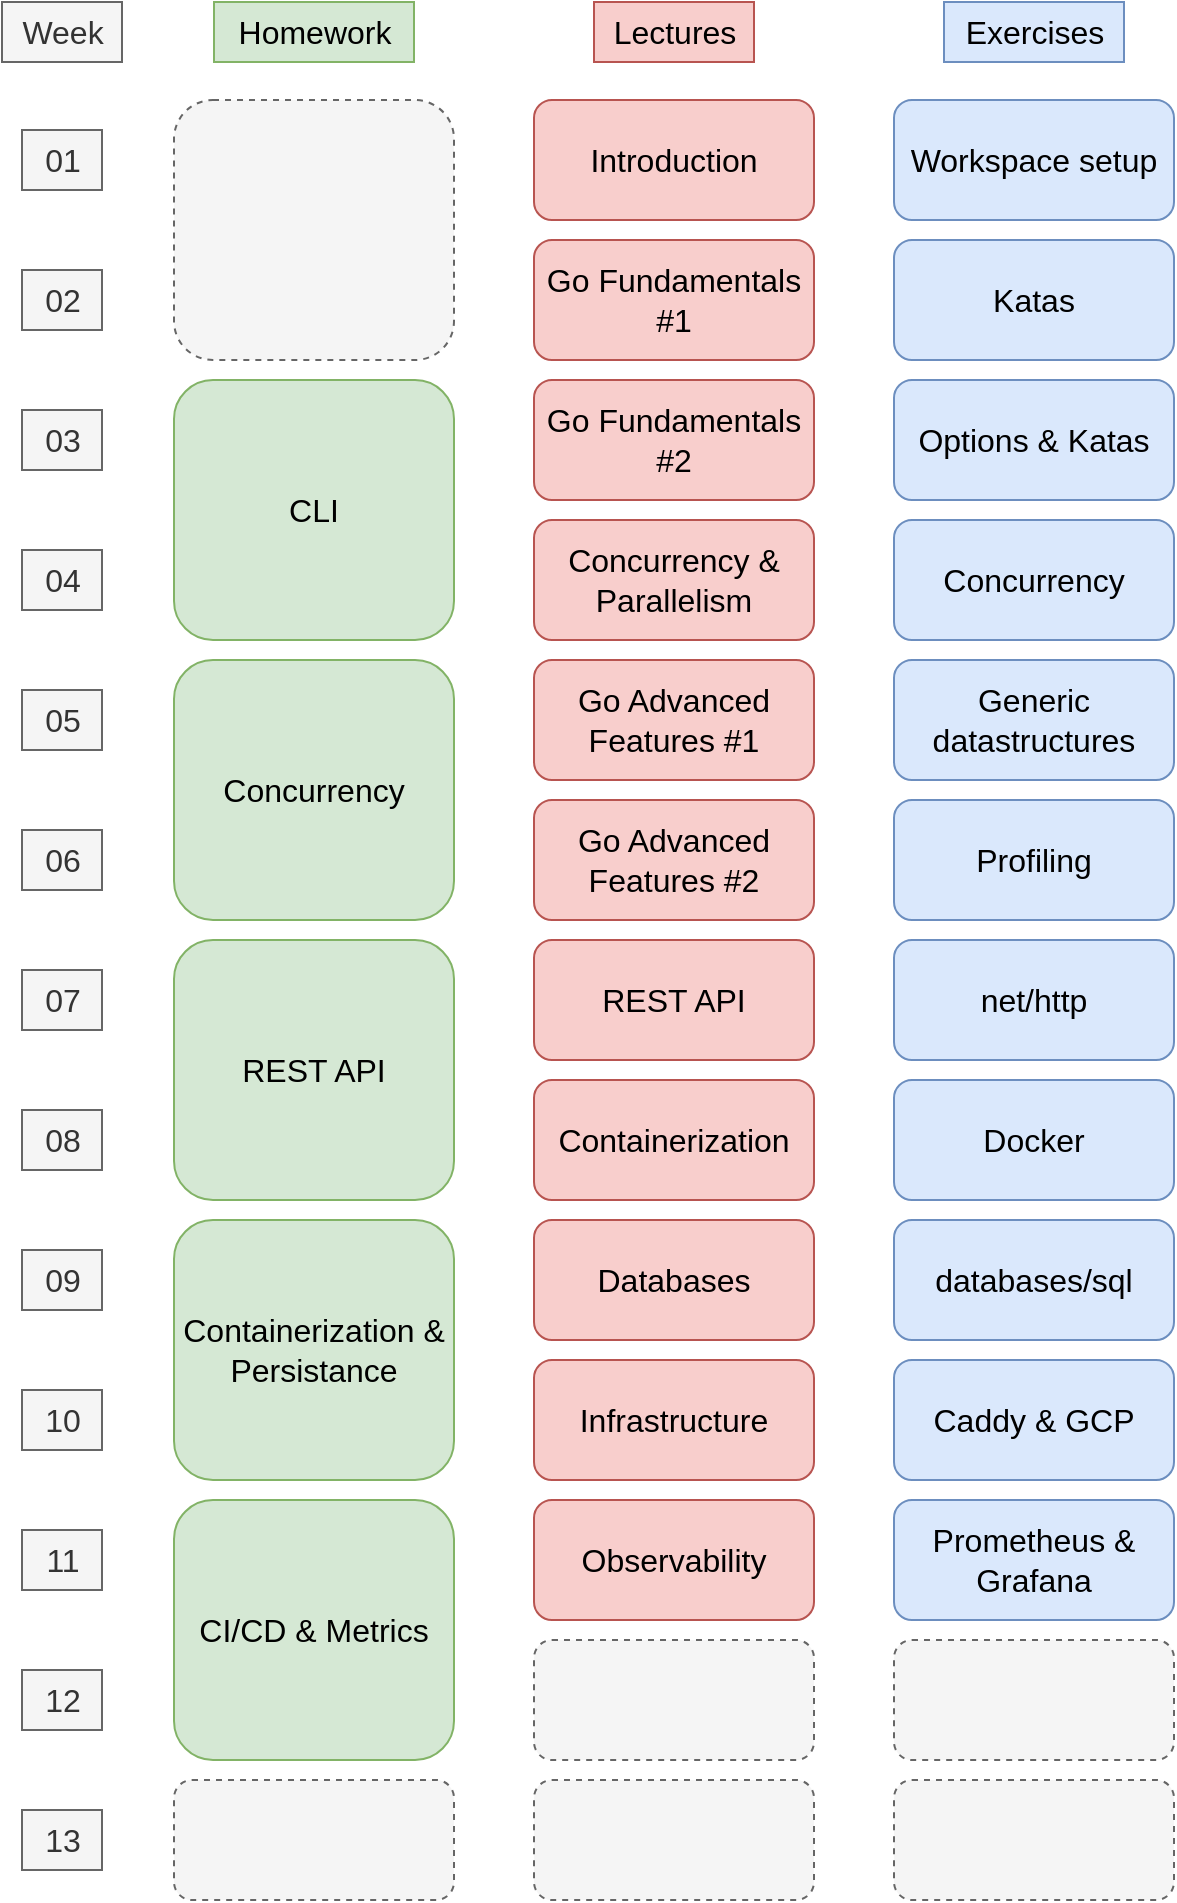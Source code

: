 <mxfile version="24.4.0" type="device">
  <diagram name="Page-1" id="BFdQ66ABjdLcpmXtD36v">
    <mxGraphModel dx="3330" dy="1640" grid="1" gridSize="10" guides="1" tooltips="1" connect="1" arrows="1" fold="1" page="0" pageScale="1" pageWidth="827" pageHeight="1169" math="0" shadow="0">
      <root>
        <mxCell id="0" />
        <mxCell id="1" parent="0" />
        <mxCell id="KnodmlbBTQH3kh3YxPPO-1" value="Week" style="text;html=1;align=center;verticalAlign=middle;resizable=0;points=[];autosize=1;strokeColor=#666666;fillColor=#f5f5f5;fontSize=16;fontColor=#333333;" parent="1" vertex="1">
          <mxGeometry x="-76" y="-249" width="60" height="30" as="geometry" />
        </mxCell>
        <mxCell id="KnodmlbBTQH3kh3YxPPO-2" value="Homework" style="text;html=1;align=center;verticalAlign=middle;resizable=0;points=[];autosize=1;strokeColor=#82b366;fillColor=#d5e8d4;fontSize=16;" parent="1" vertex="1">
          <mxGeometry x="30" y="-249" width="100" height="30" as="geometry" />
        </mxCell>
        <mxCell id="KnodmlbBTQH3kh3YxPPO-3" value="Lectures" style="text;html=1;align=center;verticalAlign=middle;resizable=0;points=[];autosize=1;strokeColor=#b85450;fillColor=#f8cecc;fontSize=16;" parent="1" vertex="1">
          <mxGeometry x="220" y="-249" width="80" height="30" as="geometry" />
        </mxCell>
        <mxCell id="KnodmlbBTQH3kh3YxPPO-4" value="Exercises" style="text;html=1;align=center;verticalAlign=middle;resizable=0;points=[];autosize=1;strokeColor=#6c8ebf;fillColor=#dae8fc;fontSize=16;" parent="1" vertex="1">
          <mxGeometry x="395" y="-249" width="90" height="30" as="geometry" />
        </mxCell>
        <mxCell id="KnodmlbBTQH3kh3YxPPO-5" value="Introduction" style="rounded=1;whiteSpace=wrap;html=1;fontSize=16;fillColor=#f8cecc;strokeColor=#b85450;" parent="1" vertex="1">
          <mxGeometry x="190" y="-200" width="140" height="60" as="geometry" />
        </mxCell>
        <mxCell id="KnodmlbBTQH3kh3YxPPO-6" value="01" style="text;html=1;align=center;verticalAlign=middle;resizable=0;points=[];autosize=1;strokeColor=#666666;fillColor=#f5f5f5;fontSize=16;fontColor=#333333;" parent="1" vertex="1">
          <mxGeometry x="-66" y="-185" width="40" height="30" as="geometry" />
        </mxCell>
        <mxCell id="KnodmlbBTQH3kh3YxPPO-8" value="02" style="text;html=1;align=center;verticalAlign=middle;resizable=0;points=[];autosize=1;strokeColor=#666666;fillColor=#f5f5f5;fontSize=16;fontColor=#333333;" parent="1" vertex="1">
          <mxGeometry x="-66" y="-115" width="40" height="30" as="geometry" />
        </mxCell>
        <mxCell id="KnodmlbBTQH3kh3YxPPO-9" value="Concurrency &amp;amp; Parallelism" style="rounded=1;whiteSpace=wrap;html=1;fontSize=16;fillColor=#f8cecc;strokeColor=#b85450;" parent="1" vertex="1">
          <mxGeometry x="190" y="10" width="140" height="60" as="geometry" />
        </mxCell>
        <mxCell id="KnodmlbBTQH3kh3YxPPO-10" value="Go Fundamentals #1" style="rounded=1;whiteSpace=wrap;html=1;fontSize=16;fillColor=#f8cecc;strokeColor=#b85450;" parent="1" vertex="1">
          <mxGeometry x="190" y="-130" width="140" height="60" as="geometry" />
        </mxCell>
        <mxCell id="KnodmlbBTQH3kh3YxPPO-11" value="Go Fundamentals #2" style="rounded=1;whiteSpace=wrap;html=1;fontSize=16;fillColor=#f8cecc;strokeColor=#b85450;" parent="1" vertex="1">
          <mxGeometry x="190" y="-60" width="140" height="60" as="geometry" />
        </mxCell>
        <mxCell id="KnodmlbBTQH3kh3YxPPO-12" value="03" style="text;html=1;align=center;verticalAlign=middle;resizable=0;points=[];autosize=1;strokeColor=#666666;fillColor=#f5f5f5;fontSize=16;fontColor=#333333;" parent="1" vertex="1">
          <mxGeometry x="-66" y="-45" width="40" height="30" as="geometry" />
        </mxCell>
        <mxCell id="KnodmlbBTQH3kh3YxPPO-13" value="Go Advanced Features #1" style="rounded=1;whiteSpace=wrap;html=1;fontSize=16;fillColor=#f8cecc;strokeColor=#b85450;" parent="1" vertex="1">
          <mxGeometry x="190" y="80" width="140" height="60" as="geometry" />
        </mxCell>
        <mxCell id="KnodmlbBTQH3kh3YxPPO-14" value="Go Advanced Features #2" style="rounded=1;whiteSpace=wrap;html=1;fontSize=16;fillColor=#f8cecc;strokeColor=#b85450;" parent="1" vertex="1">
          <mxGeometry x="190" y="150" width="140" height="60" as="geometry" />
        </mxCell>
        <mxCell id="KnodmlbBTQH3kh3YxPPO-15" value="04" style="text;html=1;align=center;verticalAlign=middle;resizable=0;points=[];autosize=1;strokeColor=#666666;fillColor=#f5f5f5;fontSize=16;fontColor=#333333;" parent="1" vertex="1">
          <mxGeometry x="-66" y="25" width="40" height="30" as="geometry" />
        </mxCell>
        <mxCell id="KnodmlbBTQH3kh3YxPPO-16" value="05" style="text;html=1;align=center;verticalAlign=middle;resizable=0;points=[];autosize=1;strokeColor=#666666;fillColor=#f5f5f5;fontSize=16;fontColor=#333333;" parent="1" vertex="1">
          <mxGeometry x="-66" y="95" width="40" height="30" as="geometry" />
        </mxCell>
        <mxCell id="KnodmlbBTQH3kh3YxPPO-17" value="06" style="text;html=1;align=center;verticalAlign=middle;resizable=0;points=[];autosize=1;strokeColor=#666666;fillColor=#f5f5f5;fontSize=16;fontColor=#333333;" parent="1" vertex="1">
          <mxGeometry x="-66" y="165" width="40" height="30" as="geometry" />
        </mxCell>
        <mxCell id="KnodmlbBTQH3kh3YxPPO-18" value="REST API" style="rounded=1;whiteSpace=wrap;html=1;fontSize=16;fillColor=#f8cecc;strokeColor=#b85450;" parent="1" vertex="1">
          <mxGeometry x="190" y="220" width="140" height="60" as="geometry" />
        </mxCell>
        <mxCell id="KnodmlbBTQH3kh3YxPPO-19" value="Containerization" style="rounded=1;whiteSpace=wrap;html=1;fontSize=16;fillColor=#f8cecc;strokeColor=#b85450;" parent="1" vertex="1">
          <mxGeometry x="190" y="290" width="140" height="60" as="geometry" />
        </mxCell>
        <mxCell id="KnodmlbBTQH3kh3YxPPO-20" value="Databases" style="rounded=1;whiteSpace=wrap;html=1;fontSize=16;fillColor=#f8cecc;strokeColor=#b85450;" parent="1" vertex="1">
          <mxGeometry x="190" y="360" width="140" height="60" as="geometry" />
        </mxCell>
        <mxCell id="KnodmlbBTQH3kh3YxPPO-21" value="Infrastructure" style="rounded=1;whiteSpace=wrap;html=1;fontSize=16;fillColor=#f8cecc;strokeColor=#b85450;" parent="1" vertex="1">
          <mxGeometry x="190" y="430" width="140" height="60" as="geometry" />
        </mxCell>
        <mxCell id="KnodmlbBTQH3kh3YxPPO-22" value="Observability" style="rounded=1;whiteSpace=wrap;html=1;fontSize=16;fillColor=#f8cecc;strokeColor=#b85450;" parent="1" vertex="1">
          <mxGeometry x="190" y="500" width="140" height="60" as="geometry" />
        </mxCell>
        <mxCell id="KnodmlbBTQH3kh3YxPPO-23" value="07" style="text;html=1;align=center;verticalAlign=middle;resizable=0;points=[];autosize=1;strokeColor=#666666;fillColor=#f5f5f5;fontSize=16;fontColor=#333333;" parent="1" vertex="1">
          <mxGeometry x="-66" y="235" width="40" height="30" as="geometry" />
        </mxCell>
        <mxCell id="KnodmlbBTQH3kh3YxPPO-24" value="08" style="text;html=1;align=center;verticalAlign=middle;resizable=0;points=[];autosize=1;strokeColor=#666666;fillColor=#f5f5f5;fontSize=16;fontColor=#333333;" parent="1" vertex="1">
          <mxGeometry x="-66" y="305" width="40" height="30" as="geometry" />
        </mxCell>
        <mxCell id="KnodmlbBTQH3kh3YxPPO-25" value="09" style="text;html=1;align=center;verticalAlign=middle;resizable=0;points=[];autosize=1;strokeColor=#666666;fillColor=#f5f5f5;fontSize=16;fontColor=#333333;" parent="1" vertex="1">
          <mxGeometry x="-66" y="375" width="40" height="30" as="geometry" />
        </mxCell>
        <mxCell id="KnodmlbBTQH3kh3YxPPO-26" value="10" style="text;html=1;align=center;verticalAlign=middle;resizable=0;points=[];autosize=1;strokeColor=#666666;fillColor=#f5f5f5;fontSize=16;fontColor=#333333;" parent="1" vertex="1">
          <mxGeometry x="-66" y="445" width="40" height="30" as="geometry" />
        </mxCell>
        <mxCell id="KnodmlbBTQH3kh3YxPPO-27" value="11" style="text;html=1;align=center;verticalAlign=middle;resizable=0;points=[];autosize=1;strokeColor=#666666;fillColor=#f5f5f5;fontSize=16;fontColor=#333333;" parent="1" vertex="1">
          <mxGeometry x="-66" y="515" width="40" height="30" as="geometry" />
        </mxCell>
        <mxCell id="KnodmlbBTQH3kh3YxPPO-28" value="CLI" style="rounded=1;whiteSpace=wrap;html=1;fontSize=16;fillColor=#d5e8d4;strokeColor=#82b366;" parent="1" vertex="1">
          <mxGeometry x="10" y="-60" width="140" height="130" as="geometry" />
        </mxCell>
        <mxCell id="KnodmlbBTQH3kh3YxPPO-29" value="Concurrency" style="rounded=1;whiteSpace=wrap;html=1;fontSize=16;fillColor=#d5e8d4;strokeColor=#82b366;" parent="1" vertex="1">
          <mxGeometry x="10" y="80" width="140" height="130" as="geometry" />
        </mxCell>
        <mxCell id="KnodmlbBTQH3kh3YxPPO-30" value="12" style="text;html=1;align=center;verticalAlign=middle;resizable=0;points=[];autosize=1;strokeColor=#666666;fillColor=#f5f5f5;fontSize=16;fontColor=#333333;" parent="1" vertex="1">
          <mxGeometry x="-66" y="585" width="40" height="30" as="geometry" />
        </mxCell>
        <mxCell id="KnodmlbBTQH3kh3YxPPO-31" value="" style="rounded=1;whiteSpace=wrap;html=1;fontSize=16;fillColor=#f5f5f5;strokeColor=#666666;fontColor=#333333;dashed=1;" parent="1" vertex="1">
          <mxGeometry x="10" y="640" width="140" height="60" as="geometry" />
        </mxCell>
        <mxCell id="KnodmlbBTQH3kh3YxPPO-32" value="" style="rounded=1;whiteSpace=wrap;html=1;fontSize=16;fillColor=#f5f5f5;strokeColor=#666666;fontColor=#333333;dashed=1;" parent="1" vertex="1">
          <mxGeometry x="190" y="640" width="140" height="60" as="geometry" />
        </mxCell>
        <mxCell id="KnodmlbBTQH3kh3YxPPO-33" value="13" style="text;html=1;align=center;verticalAlign=middle;resizable=0;points=[];autosize=1;strokeColor=#666666;fillColor=#f5f5f5;fontSize=16;fontColor=#333333;" parent="1" vertex="1">
          <mxGeometry x="-66" y="655" width="40" height="30" as="geometry" />
        </mxCell>
        <mxCell id="KnodmlbBTQH3kh3YxPPO-34" value="REST API" style="rounded=1;whiteSpace=wrap;html=1;fontSize=16;fillColor=#d5e8d4;strokeColor=#82b366;" parent="1" vertex="1">
          <mxGeometry x="10" y="220" width="140" height="130" as="geometry" />
        </mxCell>
        <mxCell id="KnodmlbBTQH3kh3YxPPO-35" value="Containerization &amp;amp; Persistance" style="rounded=1;whiteSpace=wrap;html=1;fontSize=16;fillColor=#d5e8d4;strokeColor=#82b366;" parent="1" vertex="1">
          <mxGeometry x="10" y="360" width="140" height="130" as="geometry" />
        </mxCell>
        <mxCell id="KnodmlbBTQH3kh3YxPPO-36" value="CI/CD &amp;amp; Metrics" style="rounded=1;whiteSpace=wrap;html=1;fontSize=16;fillColor=#d5e8d4;strokeColor=#82b366;" parent="1" vertex="1">
          <mxGeometry x="10" y="500" width="140" height="130" as="geometry" />
        </mxCell>
        <mxCell id="KnodmlbBTQH3kh3YxPPO-37" value="Workspace setup" style="rounded=1;whiteSpace=wrap;html=1;fontSize=16;fillColor=#dae8fc;strokeColor=#6c8ebf;" parent="1" vertex="1">
          <mxGeometry x="370" y="-200" width="140" height="60" as="geometry" />
        </mxCell>
        <mxCell id="KnodmlbBTQH3kh3YxPPO-38" value="" style="rounded=1;whiteSpace=wrap;html=1;fontSize=16;fillColor=#f5f5f5;strokeColor=#666666;fontColor=#333333;dashed=1;" parent="1" vertex="1">
          <mxGeometry x="10" y="-200" width="140" height="130" as="geometry" />
        </mxCell>
        <mxCell id="KnodmlbBTQH3kh3YxPPO-39" value="" style="rounded=1;whiteSpace=wrap;html=1;fontSize=16;fillColor=#f5f5f5;strokeColor=#666666;fontColor=#333333;dashed=1;" parent="1" vertex="1">
          <mxGeometry x="190" y="570" width="140" height="60" as="geometry" />
        </mxCell>
        <mxCell id="KnodmlbBTQH3kh3YxPPO-40" value="Katas" style="rounded=1;whiteSpace=wrap;html=1;fontSize=16;fillColor=#dae8fc;strokeColor=#6c8ebf;" parent="1" vertex="1">
          <mxGeometry x="370" y="-130" width="140" height="60" as="geometry" />
        </mxCell>
        <mxCell id="KnodmlbBTQH3kh3YxPPO-41" value="Options &amp;amp; Katas" style="rounded=1;whiteSpace=wrap;html=1;fontSize=16;fillColor=#dae8fc;strokeColor=#6c8ebf;" parent="1" vertex="1">
          <mxGeometry x="370" y="-60" width="140" height="60" as="geometry" />
        </mxCell>
        <mxCell id="KnodmlbBTQH3kh3YxPPO-42" value="Concurrency" style="rounded=1;whiteSpace=wrap;html=1;fontSize=16;fillColor=#dae8fc;strokeColor=#6c8ebf;" parent="1" vertex="1">
          <mxGeometry x="370" y="10" width="140" height="60" as="geometry" />
        </mxCell>
        <mxCell id="KnodmlbBTQH3kh3YxPPO-43" value="Generic datastructures" style="rounded=1;whiteSpace=wrap;html=1;fontSize=16;fillColor=#dae8fc;strokeColor=#6c8ebf;" parent="1" vertex="1">
          <mxGeometry x="370" y="80" width="140" height="60" as="geometry" />
        </mxCell>
        <mxCell id="KnodmlbBTQH3kh3YxPPO-44" value="Profiling" style="rounded=1;whiteSpace=wrap;html=1;fontSize=16;fillColor=#dae8fc;strokeColor=#6c8ebf;" parent="1" vertex="1">
          <mxGeometry x="370" y="150" width="140" height="60" as="geometry" />
        </mxCell>
        <mxCell id="KnodmlbBTQH3kh3YxPPO-45" value="net/http" style="rounded=1;whiteSpace=wrap;html=1;fontSize=16;fillColor=#dae8fc;strokeColor=#6c8ebf;" parent="1" vertex="1">
          <mxGeometry x="370" y="220" width="140" height="60" as="geometry" />
        </mxCell>
        <mxCell id="KnodmlbBTQH3kh3YxPPO-46" value="Docker" style="rounded=1;whiteSpace=wrap;html=1;fontSize=16;fillColor=#dae8fc;strokeColor=#6c8ebf;" parent="1" vertex="1">
          <mxGeometry x="370" y="290" width="140" height="60" as="geometry" />
        </mxCell>
        <mxCell id="KnodmlbBTQH3kh3YxPPO-47" value="databases/sql" style="rounded=1;whiteSpace=wrap;html=1;fontSize=16;fillColor=#dae8fc;strokeColor=#6c8ebf;" parent="1" vertex="1">
          <mxGeometry x="370" y="360" width="140" height="60" as="geometry" />
        </mxCell>
        <mxCell id="KnodmlbBTQH3kh3YxPPO-48" value="Caddy &amp;amp; GCP" style="rounded=1;whiteSpace=wrap;html=1;fontSize=16;fillColor=#dae8fc;strokeColor=#6c8ebf;" parent="1" vertex="1">
          <mxGeometry x="370" y="430" width="140" height="60" as="geometry" />
        </mxCell>
        <mxCell id="KnodmlbBTQH3kh3YxPPO-49" value="Prometheus &amp;amp; Grafana" style="rounded=1;whiteSpace=wrap;html=1;fontSize=16;fillColor=#dae8fc;strokeColor=#6c8ebf;" parent="1" vertex="1">
          <mxGeometry x="370" y="500" width="140" height="60" as="geometry" />
        </mxCell>
        <mxCell id="KnodmlbBTQH3kh3YxPPO-50" value="" style="rounded=1;whiteSpace=wrap;html=1;fontSize=16;fillColor=#f5f5f5;strokeColor=#666666;fontColor=#333333;dashed=1;" parent="1" vertex="1">
          <mxGeometry x="370" y="570" width="140" height="60" as="geometry" />
        </mxCell>
        <mxCell id="KnodmlbBTQH3kh3YxPPO-51" value="" style="rounded=1;whiteSpace=wrap;html=1;fontSize=16;fillColor=#f5f5f5;strokeColor=#666666;fontColor=#333333;dashed=1;" parent="1" vertex="1">
          <mxGeometry x="370" y="640" width="140" height="60" as="geometry" />
        </mxCell>
      </root>
    </mxGraphModel>
  </diagram>
</mxfile>
